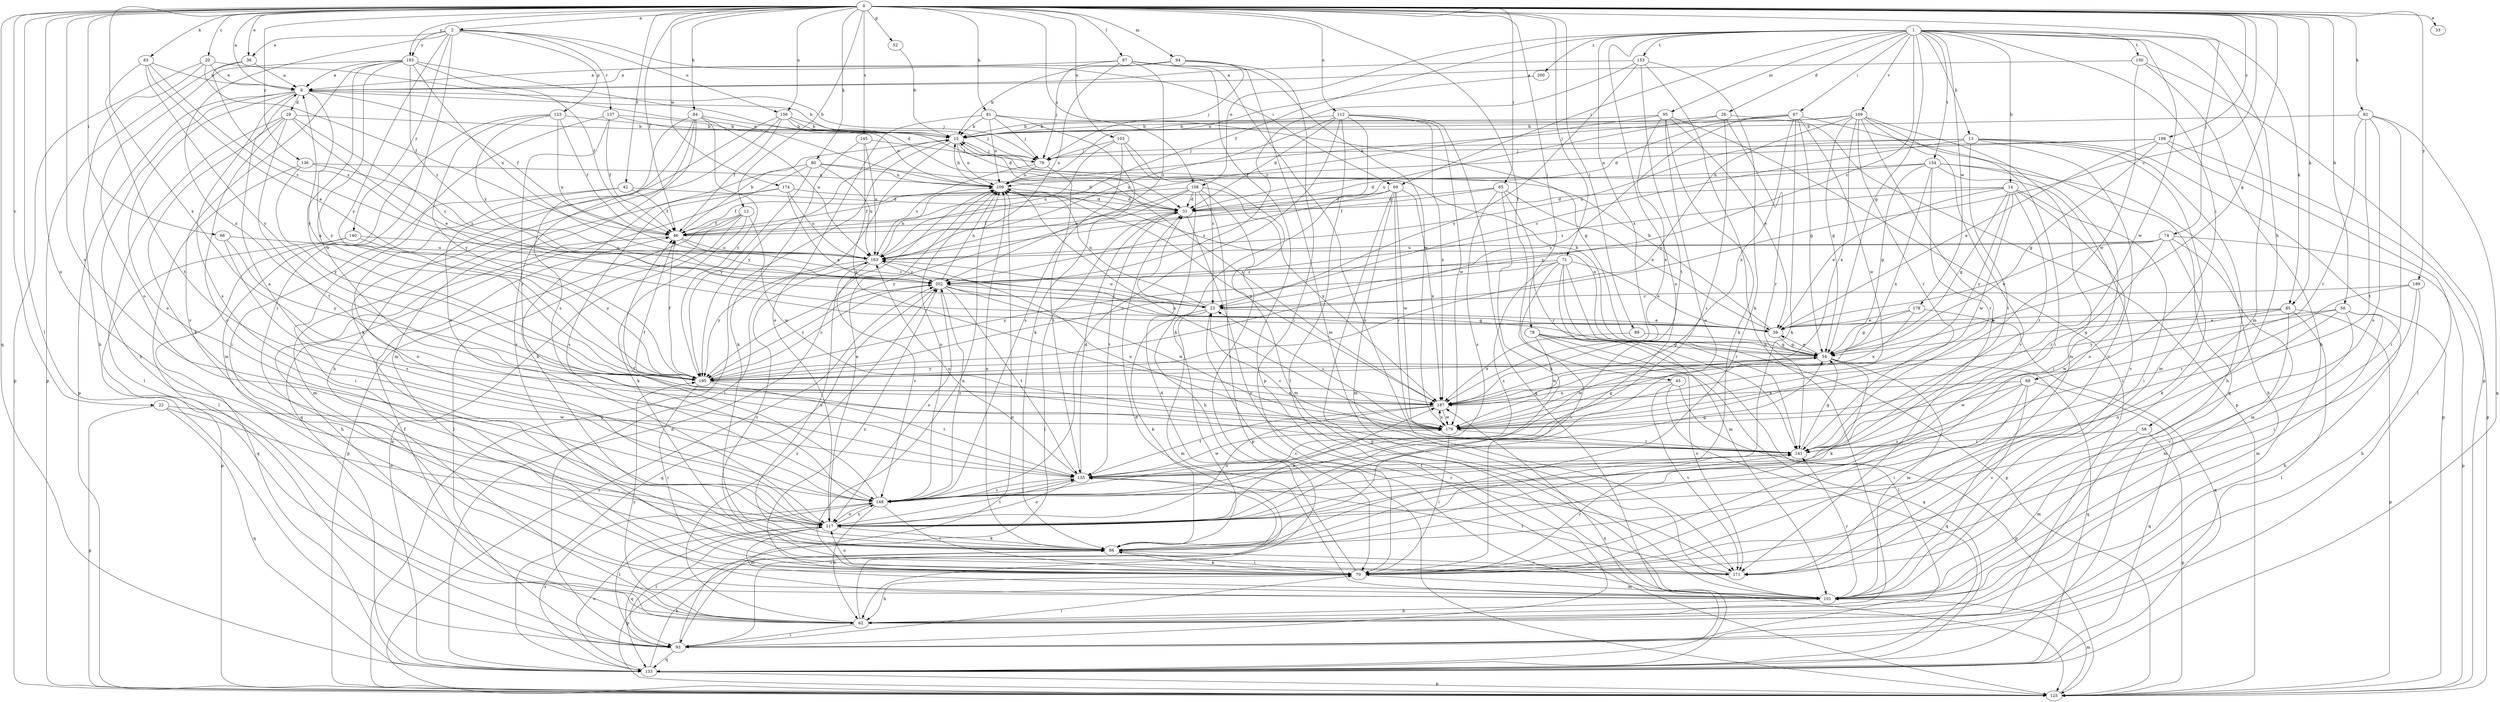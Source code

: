 strict digraph  {
0;
1;
2;
8;
12;
13;
14;
15;
20;
22;
23;
28;
29;
31;
33;
36;
39;
42;
45;
46;
52;
54;
56;
58;
62;
65;
66;
67;
68;
69;
70;
71;
74;
78;
79;
80;
81;
82;
83;
84;
85;
86;
87;
89;
93;
94;
95;
101;
103;
108;
109;
112;
117;
123;
125;
133;
136;
137;
140;
141;
145;
148;
150;
153;
154;
155;
156;
163;
169;
171;
174;
178;
179;
187;
189;
193;
195;
198;
200;
202;
0 -> 2  [label=a];
0 -> 8  [label=a];
0 -> 12  [label=b];
0 -> 20  [label=c];
0 -> 22  [label=c];
0 -> 23  [label=c];
0 -> 33  [label=e];
0 -> 36  [label=e];
0 -> 42  [label=f];
0 -> 45  [label=f];
0 -> 46  [label=f];
0 -> 52  [label=g];
0 -> 54  [label=g];
0 -> 56  [label=h];
0 -> 65  [label=i];
0 -> 66  [label=i];
0 -> 71  [label=j];
0 -> 74  [label=j];
0 -> 78  [label=j];
0 -> 80  [label=k];
0 -> 81  [label=k];
0 -> 82  [label=k];
0 -> 83  [label=k];
0 -> 84  [label=k];
0 -> 85  [label=k];
0 -> 87  [label=l];
0 -> 89  [label=l];
0 -> 93  [label=l];
0 -> 94  [label=m];
0 -> 103  [label=n];
0 -> 108  [label=n];
0 -> 112  [label=o];
0 -> 117  [label=o];
0 -> 133  [label=q];
0 -> 136  [label=r];
0 -> 145  [label=s];
0 -> 148  [label=s];
0 -> 156  [label=u];
0 -> 174  [label=w];
0 -> 187  [label=x];
0 -> 189  [label=y];
0 -> 193  [label=y];
0 -> 198  [label=z];
1 -> 13  [label=b];
1 -> 14  [label=b];
1 -> 23  [label=c];
1 -> 28  [label=d];
1 -> 46  [label=f];
1 -> 54  [label=g];
1 -> 58  [label=h];
1 -> 67  [label=i];
1 -> 68  [label=i];
1 -> 69  [label=i];
1 -> 85  [label=k];
1 -> 95  [label=m];
1 -> 101  [label=m];
1 -> 108  [label=n];
1 -> 117  [label=o];
1 -> 150  [label=t];
1 -> 153  [label=t];
1 -> 154  [label=t];
1 -> 169  [label=v];
1 -> 178  [label=w];
1 -> 179  [label=w];
1 -> 187  [label=x];
1 -> 200  [label=z];
2 -> 36  [label=e];
2 -> 69  [label=i];
2 -> 70  [label=i];
2 -> 123  [label=p];
2 -> 137  [label=r];
2 -> 140  [label=r];
2 -> 156  [label=u];
2 -> 187  [label=x];
2 -> 193  [label=y];
2 -> 195  [label=y];
8 -> 15  [label=b];
8 -> 29  [label=d];
8 -> 46  [label=f];
8 -> 62  [label=h];
8 -> 79  [label=j];
8 -> 117  [label=o];
8 -> 125  [label=p];
8 -> 148  [label=s];
8 -> 195  [label=y];
12 -> 46  [label=f];
12 -> 86  [label=k];
12 -> 93  [label=l];
12 -> 125  [label=p];
12 -> 133  [label=q];
12 -> 179  [label=w];
13 -> 23  [label=c];
13 -> 62  [label=h];
13 -> 79  [label=j];
13 -> 101  [label=m];
13 -> 125  [label=p];
13 -> 155  [label=t];
13 -> 163  [label=u];
13 -> 171  [label=v];
14 -> 31  [label=d];
14 -> 39  [label=e];
14 -> 54  [label=g];
14 -> 70  [label=i];
14 -> 117  [label=o];
14 -> 141  [label=r];
14 -> 179  [label=w];
14 -> 195  [label=y];
14 -> 202  [label=z];
15 -> 79  [label=j];
15 -> 93  [label=l];
15 -> 109  [label=n];
15 -> 125  [label=p];
15 -> 187  [label=x];
15 -> 195  [label=y];
20 -> 8  [label=a];
20 -> 46  [label=f];
20 -> 62  [label=h];
20 -> 109  [label=n];
20 -> 125  [label=p];
22 -> 117  [label=o];
22 -> 125  [label=p];
22 -> 133  [label=q];
22 -> 179  [label=w];
23 -> 39  [label=e];
23 -> 86  [label=k];
23 -> 101  [label=m];
23 -> 109  [label=n];
23 -> 163  [label=u];
28 -> 15  [label=b];
28 -> 125  [label=p];
28 -> 141  [label=r];
28 -> 148  [label=s];
28 -> 163  [label=u];
29 -> 15  [label=b];
29 -> 23  [label=c];
29 -> 39  [label=e];
29 -> 86  [label=k];
29 -> 93  [label=l];
29 -> 117  [label=o];
29 -> 155  [label=t];
31 -> 46  [label=f];
31 -> 93  [label=l];
31 -> 155  [label=t];
31 -> 171  [label=v];
36 -> 8  [label=a];
36 -> 125  [label=p];
36 -> 202  [label=z];
39 -> 15  [label=b];
39 -> 54  [label=g];
42 -> 31  [label=d];
42 -> 46  [label=f];
42 -> 70  [label=i];
42 -> 117  [label=o];
45 -> 125  [label=p];
45 -> 133  [label=q];
45 -> 171  [label=v];
45 -> 187  [label=x];
46 -> 15  [label=b];
46 -> 23  [label=c];
46 -> 62  [label=h];
46 -> 163  [label=u];
52 -> 15  [label=b];
54 -> 15  [label=b];
54 -> 39  [label=e];
54 -> 86  [label=k];
54 -> 101  [label=m];
54 -> 109  [label=n];
54 -> 133  [label=q];
54 -> 179  [label=w];
54 -> 195  [label=y];
56 -> 39  [label=e];
56 -> 62  [label=h];
56 -> 101  [label=m];
56 -> 117  [label=o];
56 -> 171  [label=v];
56 -> 179  [label=w];
58 -> 101  [label=m];
58 -> 125  [label=p];
58 -> 141  [label=r];
62 -> 31  [label=d];
62 -> 46  [label=f];
62 -> 93  [label=l];
62 -> 195  [label=y];
62 -> 202  [label=z];
65 -> 31  [label=d];
65 -> 39  [label=e];
65 -> 46  [label=f];
65 -> 86  [label=k];
65 -> 141  [label=r];
65 -> 148  [label=s];
66 -> 148  [label=s];
66 -> 163  [label=u];
66 -> 195  [label=y];
67 -> 15  [label=b];
67 -> 54  [label=g];
67 -> 86  [label=k];
67 -> 109  [label=n];
67 -> 133  [label=q];
67 -> 179  [label=w];
67 -> 187  [label=x];
67 -> 195  [label=y];
68 -> 70  [label=i];
68 -> 133  [label=q];
68 -> 148  [label=s];
68 -> 171  [label=v];
68 -> 179  [label=w];
68 -> 187  [label=x];
69 -> 31  [label=d];
69 -> 46  [label=f];
69 -> 101  [label=m];
69 -> 125  [label=p];
69 -> 141  [label=r];
69 -> 179  [label=w];
69 -> 187  [label=x];
69 -> 202  [label=z];
70 -> 31  [label=d];
70 -> 62  [label=h];
70 -> 86  [label=k];
70 -> 101  [label=m];
70 -> 109  [label=n];
70 -> 117  [label=o];
70 -> 141  [label=r];
70 -> 202  [label=z];
71 -> 39  [label=e];
71 -> 70  [label=i];
71 -> 101  [label=m];
71 -> 125  [label=p];
71 -> 141  [label=r];
71 -> 148  [label=s];
71 -> 195  [label=y];
71 -> 202  [label=z];
74 -> 39  [label=e];
74 -> 86  [label=k];
74 -> 101  [label=m];
74 -> 125  [label=p];
74 -> 141  [label=r];
74 -> 163  [label=u];
74 -> 202  [label=z];
78 -> 54  [label=g];
78 -> 93  [label=l];
78 -> 133  [label=q];
78 -> 171  [label=v];
78 -> 179  [label=w];
79 -> 109  [label=n];
79 -> 155  [label=t];
79 -> 163  [label=u];
80 -> 31  [label=d];
80 -> 86  [label=k];
80 -> 109  [label=n];
80 -> 133  [label=q];
80 -> 163  [label=u];
80 -> 195  [label=y];
81 -> 15  [label=b];
81 -> 54  [label=g];
81 -> 79  [label=j];
81 -> 86  [label=k];
81 -> 109  [label=n];
81 -> 117  [label=o];
82 -> 15  [label=b];
82 -> 70  [label=i];
82 -> 117  [label=o];
82 -> 133  [label=q];
82 -> 141  [label=r];
82 -> 155  [label=t];
83 -> 8  [label=a];
83 -> 39  [label=e];
83 -> 155  [label=t];
83 -> 195  [label=y];
83 -> 202  [label=z];
84 -> 15  [label=b];
84 -> 62  [label=h];
84 -> 101  [label=m];
84 -> 148  [label=s];
84 -> 163  [label=u];
84 -> 171  [label=v];
84 -> 195  [label=y];
85 -> 39  [label=e];
85 -> 54  [label=g];
85 -> 93  [label=l];
85 -> 101  [label=m];
85 -> 125  [label=p];
85 -> 195  [label=y];
86 -> 70  [label=i];
86 -> 109  [label=n];
86 -> 125  [label=p];
86 -> 163  [label=u];
86 -> 171  [label=v];
87 -> 8  [label=a];
87 -> 79  [label=j];
87 -> 125  [label=p];
87 -> 163  [label=u];
87 -> 171  [label=v];
87 -> 179  [label=w];
87 -> 202  [label=z];
89 -> 54  [label=g];
89 -> 187  [label=x];
93 -> 70  [label=i];
93 -> 109  [label=n];
93 -> 133  [label=q];
93 -> 155  [label=t];
94 -> 8  [label=a];
94 -> 15  [label=b];
94 -> 70  [label=i];
94 -> 79  [label=j];
94 -> 101  [label=m];
95 -> 15  [label=b];
95 -> 39  [label=e];
95 -> 46  [label=f];
95 -> 86  [label=k];
95 -> 93  [label=l];
95 -> 117  [label=o];
95 -> 187  [label=x];
101 -> 23  [label=c];
101 -> 62  [label=h];
101 -> 141  [label=r];
103 -> 23  [label=c];
103 -> 70  [label=i];
103 -> 79  [label=j];
103 -> 148  [label=s];
103 -> 163  [label=u];
108 -> 31  [label=d];
108 -> 46  [label=f];
108 -> 62  [label=h];
108 -> 101  [label=m];
108 -> 125  [label=p];
108 -> 163  [label=u];
108 -> 187  [label=x];
108 -> 195  [label=y];
109 -> 15  [label=b];
109 -> 31  [label=d];
112 -> 15  [label=b];
112 -> 31  [label=d];
112 -> 86  [label=k];
112 -> 93  [label=l];
112 -> 133  [label=q];
112 -> 148  [label=s];
112 -> 163  [label=u];
112 -> 179  [label=w];
112 -> 187  [label=x];
117 -> 86  [label=k];
117 -> 93  [label=l];
117 -> 101  [label=m];
117 -> 109  [label=n];
117 -> 133  [label=q];
117 -> 148  [label=s];
117 -> 155  [label=t];
117 -> 187  [label=x];
123 -> 15  [label=b];
123 -> 46  [label=f];
123 -> 101  [label=m];
123 -> 163  [label=u];
123 -> 195  [label=y];
123 -> 202  [label=z];
125 -> 101  [label=m];
125 -> 202  [label=z];
133 -> 86  [label=k];
133 -> 109  [label=n];
133 -> 117  [label=o];
133 -> 125  [label=p];
133 -> 148  [label=s];
133 -> 187  [label=x];
136 -> 93  [label=l];
136 -> 109  [label=n];
136 -> 195  [label=y];
136 -> 202  [label=z];
137 -> 15  [label=b];
137 -> 46  [label=f];
137 -> 70  [label=i];
137 -> 109  [label=n];
137 -> 141  [label=r];
140 -> 125  [label=p];
140 -> 133  [label=q];
140 -> 163  [label=u];
140 -> 195  [label=y];
141 -> 23  [label=c];
141 -> 54  [label=g];
141 -> 155  [label=t];
141 -> 163  [label=u];
145 -> 79  [label=j];
145 -> 86  [label=k];
145 -> 163  [label=u];
145 -> 187  [label=x];
148 -> 46  [label=f];
148 -> 62  [label=h];
148 -> 70  [label=i];
148 -> 93  [label=l];
148 -> 109  [label=n];
148 -> 117  [label=o];
148 -> 141  [label=r];
148 -> 155  [label=t];
148 -> 202  [label=z];
150 -> 8  [label=a];
150 -> 62  [label=h];
150 -> 125  [label=p];
150 -> 179  [label=w];
153 -> 8  [label=a];
153 -> 62  [label=h];
153 -> 86  [label=k];
153 -> 155  [label=t];
153 -> 195  [label=y];
153 -> 202  [label=z];
154 -> 31  [label=d];
154 -> 54  [label=g];
154 -> 62  [label=h];
154 -> 70  [label=i];
154 -> 109  [label=n];
154 -> 141  [label=r];
154 -> 171  [label=v];
154 -> 187  [label=x];
155 -> 8  [label=a];
155 -> 31  [label=d];
155 -> 54  [label=g];
155 -> 117  [label=o];
155 -> 148  [label=s];
155 -> 163  [label=u];
155 -> 179  [label=w];
156 -> 15  [label=b];
156 -> 31  [label=d];
156 -> 46  [label=f];
156 -> 79  [label=j];
156 -> 86  [label=k];
156 -> 117  [label=o];
163 -> 109  [label=n];
163 -> 148  [label=s];
163 -> 171  [label=v];
163 -> 195  [label=y];
163 -> 202  [label=z];
169 -> 15  [label=b];
169 -> 31  [label=d];
169 -> 54  [label=g];
169 -> 70  [label=i];
169 -> 101  [label=m];
169 -> 117  [label=o];
169 -> 141  [label=r];
169 -> 171  [label=v];
169 -> 187  [label=x];
169 -> 195  [label=y];
171 -> 155  [label=t];
174 -> 31  [label=d];
174 -> 39  [label=e];
174 -> 101  [label=m];
174 -> 148  [label=s];
174 -> 163  [label=u];
178 -> 39  [label=e];
178 -> 54  [label=g];
178 -> 133  [label=q];
178 -> 187  [label=x];
179 -> 23  [label=c];
179 -> 46  [label=f];
179 -> 54  [label=g];
179 -> 70  [label=i];
179 -> 109  [label=n];
179 -> 141  [label=r];
179 -> 187  [label=x];
187 -> 109  [label=n];
187 -> 117  [label=o];
187 -> 155  [label=t];
187 -> 179  [label=w];
189 -> 23  [label=c];
189 -> 62  [label=h];
189 -> 70  [label=i];
189 -> 141  [label=r];
193 -> 8  [label=a];
193 -> 31  [label=d];
193 -> 46  [label=f];
193 -> 117  [label=o];
193 -> 163  [label=u];
193 -> 171  [label=v];
193 -> 179  [label=w];
193 -> 195  [label=y];
193 -> 202  [label=z];
195 -> 8  [label=a];
195 -> 46  [label=f];
195 -> 70  [label=i];
195 -> 155  [label=t];
195 -> 187  [label=x];
195 -> 202  [label=z];
198 -> 39  [label=e];
198 -> 54  [label=g];
198 -> 79  [label=j];
198 -> 93  [label=l];
198 -> 109  [label=n];
198 -> 125  [label=p];
200 -> 109  [label=n];
202 -> 23  [label=c];
202 -> 54  [label=g];
202 -> 109  [label=n];
202 -> 117  [label=o];
202 -> 133  [label=q];
202 -> 155  [label=t];
202 -> 179  [label=w];
202 -> 195  [label=y];
}

